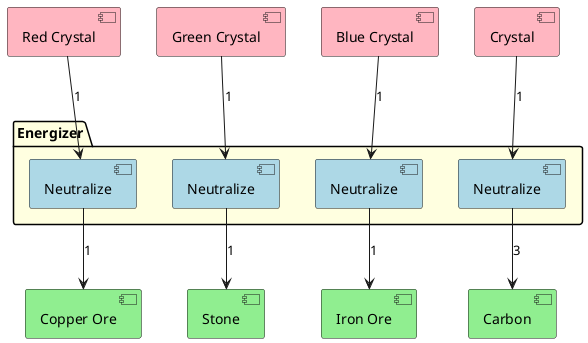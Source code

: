 @startuml

hide methods
hide fields
hide circle

[Red Crystal] as RC #lightpink
[Green Crystal] as GC #lightpink
[Blue Crystal] as BC #lightpink
[Crystal] as C #lightpink

[Iron Ore] as FE #lightgreen
[Copper Ore] as CU #lightgreen
[Stone] as S #lightgreen
[Carbon] as Ca #lightgreen

package Energizer #lightyellow {
[Neutralize] as NR #lightblue
[Neutralize] as NG #lightblue
[Neutralize] as NB #lightblue
[Neutralize] as NC #lightblue
}

RC --> NR : 1
GC --> NG : 1
BC --> NB : 1
C --> NC : 1

NR --> CU : 1
NG --> S : 1
NB --> FE : 1
NC --> Ca : 3

@enduml